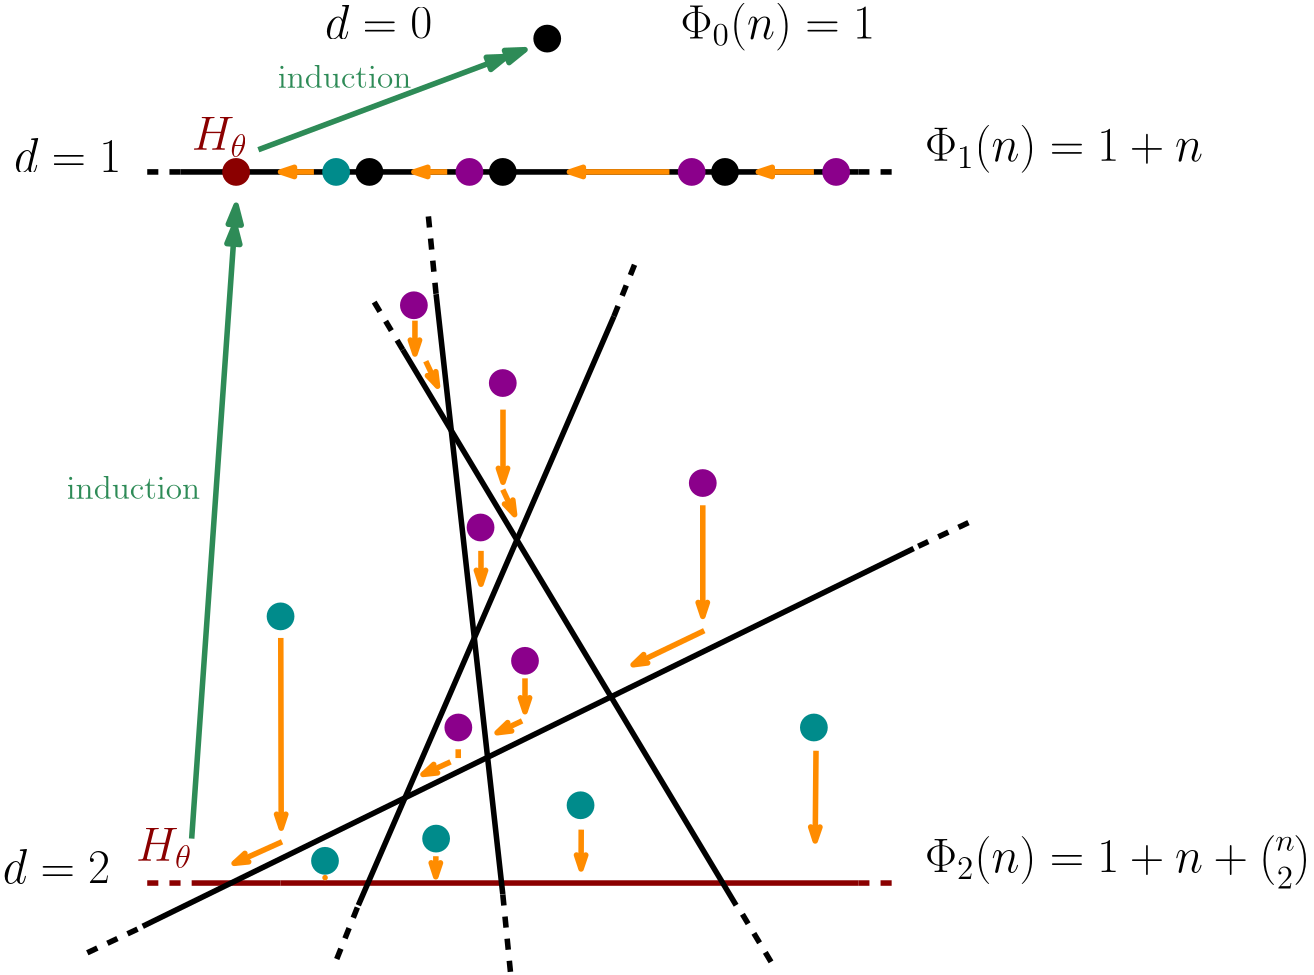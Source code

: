 <?xml version="1.0"?>
<!DOCTYPE ipe SYSTEM "ipe.dtd">
<ipe version="70005" creator="Ipe 7.1.4">
<info created="D:20150201202019" modified="D:20150525191311"/>
<ipestyle name="basic">
<symbol name="arrow/arc(spx)">
<path stroke="sym-stroke" fill="sym-stroke" pen="sym-pen">
0 0 m
-1 0.333 l
-1 -0.333 l
h
</path>
</symbol>
<symbol name="arrow/farc(spx)">
<path stroke="sym-stroke" fill="white" pen="sym-pen">
0 0 m
-1 0.333 l
-1 -0.333 l
h
</path>
</symbol>
<symbol name="mark/circle(sx)" transformations="translations">
<path fill="sym-stroke">
0.6 0 0 0.6 0 0 e
0.4 0 0 0.4 0 0 e
</path>
</symbol>
<symbol name="mark/disk(sx)" transformations="translations">
<path fill="sym-stroke">
0.6 0 0 0.6 0 0 e
</path>
</symbol>
<symbol name="mark/fdisk(sfx)" transformations="translations">
<group>
<path fill="sym-fill">
0.5 0 0 0.5 0 0 e
</path>
<path fill="sym-stroke" fillrule="eofill">
0.6 0 0 0.6 0 0 e
0.4 0 0 0.4 0 0 e
</path>
</group>
</symbol>
<symbol name="mark/box(sx)" transformations="translations">
<path fill="sym-stroke" fillrule="eofill">
-0.6 -0.6 m
0.6 -0.6 l
0.6 0.6 l
-0.6 0.6 l
h
-0.4 -0.4 m
0.4 -0.4 l
0.4 0.4 l
-0.4 0.4 l
h
</path>
</symbol>
<symbol name="mark/square(sx)" transformations="translations">
<path fill="sym-stroke">
-0.6 -0.6 m
0.6 -0.6 l
0.6 0.6 l
-0.6 0.6 l
h
</path>
</symbol>
<symbol name="mark/fsquare(sfx)" transformations="translations">
<group>
<path fill="sym-fill">
-0.5 -0.5 m
0.5 -0.5 l
0.5 0.5 l
-0.5 0.5 l
h
</path>
<path fill="sym-stroke" fillrule="eofill">
-0.6 -0.6 m
0.6 -0.6 l
0.6 0.6 l
-0.6 0.6 l
h
-0.4 -0.4 m
0.4 -0.4 l
0.4 0.4 l
-0.4 0.4 l
h
</path>
</group>
</symbol>
<symbol name="mark/cross(sx)" transformations="translations">
<group>
<path fill="sym-stroke">
-0.43 -0.57 m
0.57 0.43 l
0.43 0.57 l
-0.57 -0.43 l
h
</path>
<path fill="sym-stroke">
-0.43 0.57 m
0.57 -0.43 l
0.43 -0.57 l
-0.57 0.43 l
h
</path>
</group>
</symbol>
<symbol name="arrow/fnormal(spx)">
<path stroke="sym-stroke" fill="white" pen="sym-pen">
0 0 m
-1 0.333 l
-1 -0.333 l
h
</path>
</symbol>
<symbol name="arrow/pointed(spx)">
<path stroke="sym-stroke" fill="sym-stroke" pen="sym-pen">
0 0 m
-1 0.333 l
-0.8 0 l
-1 -0.333 l
h
</path>
</symbol>
<symbol name="arrow/fpointed(spx)">
<path stroke="sym-stroke" fill="white" pen="sym-pen">
0 0 m
-1 0.333 l
-0.8 0 l
-1 -0.333 l
h
</path>
</symbol>
<symbol name="arrow/linear(spx)">
<path stroke="sym-stroke" pen="sym-pen">
-1 0.333 m
0 0 l
-1 -0.333 l
</path>
</symbol>
<symbol name="arrow/fdouble(spx)">
<path stroke="sym-stroke" fill="white" pen="sym-pen">
0 0 m
-1 0.333 l
-1 -0.333 l
h
-1 0 m
-2 0.333 l
-2 -0.333 l
h
</path>
</symbol>
<symbol name="arrow/double(spx)">
<path stroke="sym-stroke" fill="sym-stroke" pen="sym-pen">
0 0 m
-1 0.333 l
-1 -0.333 l
h
-1 0 m
-2 0.333 l
-2 -0.333 l
h
</path>
</symbol>
<pen name="heavier" value="0.8"/>
<pen name="fat" value="1.2"/>
<pen name="ultrafat" value="2"/>
<symbolsize name="large" value="5"/>
<symbolsize name="small" value="2"/>
<symbolsize name="tiny" value="1.1"/>
<arrowsize name="large" value="10"/>
<arrowsize name="small" value="5"/>
<arrowsize name="tiny" value="3"/>
<color name="red" value="1 0 0"/>
<color name="green" value="0 1 0"/>
<color name="blue" value="0 0 1"/>
<color name="yellow" value="1 1 0"/>
<color name="orange" value="1 0.647 0"/>
<color name="gold" value="1 0.843 0"/>
<color name="purple" value="0.627 0.125 0.941"/>
<color name="gray" value="0.745"/>
<color name="brown" value="0.647 0.165 0.165"/>
<color name="navy" value="0 0 0.502"/>
<color name="pink" value="1 0.753 0.796"/>
<color name="seagreen" value="0.18 0.545 0.341"/>
<color name="turquoise" value="0.251 0.878 0.816"/>
<color name="violet" value="0.933 0.51 0.933"/>
<color name="darkblue" value="0 0 0.545"/>
<color name="darkcyan" value="0 0.545 0.545"/>
<color name="darkgray" value="0.663"/>
<color name="darkgreen" value="0 0.392 0"/>
<color name="darkmagenta" value="0.545 0 0.545"/>
<color name="darkorange" value="1 0.549 0"/>
<color name="darkred" value="0.545 0 0"/>
<color name="lightblue" value="0.678 0.847 0.902"/>
<color name="lightcyan" value="0.878 1 1"/>
<color name="lightgray" value="0.827"/>
<color name="lightgreen" value="0.565 0.933 0.565"/>
<color name="lightyellow" value="1 1 0.878"/>
<dashstyle name="dashed" value="[4] 0"/>
<dashstyle name="dotted" value="[1 3] 0"/>
<dashstyle name="dash dotted" value="[4 2 1 2] 0"/>
<dashstyle name="dash dot dotted" value="[4 2 1 2 1 2] 0"/>
<textsize name="large" value="\large"/>
<textsize name="Large" value="\Large"/>
<textsize name="LARGE" value="\LARGE"/>
<textsize name="huge" value="\huge"/>
<textsize name="Huge" value="\Huge"/>
<textsize name="small" value="\small"/>
<textsize name="footnote" value="\footnotesize"/>
<textsize name="tiny" value="\tiny"/>
<textstyle name="center" begin="\begin{center}" end="\end{center}"/>
<textstyle name="itemize" begin="\begin{itemize}" end="\end{itemize}"/>
<textstyle name="item" begin="\begin{itemize}\item{}" end="\end{itemize}"/>
<gridsize name="4 pts" value="4"/>
<gridsize name="8 pts (~3 mm)" value="8"/>
<gridsize name="16 pts (~6 mm)" value="16"/>
<gridsize name="32 pts (~12 mm)" value="32"/>
<gridsize name="10 pts (~3.5 mm)" value="10"/>
<gridsize name="20 pts (~7 mm)" value="20"/>
<gridsize name="14 pts (~5 mm)" value="14"/>
<gridsize name="28 pts (~10 mm)" value="28"/>
<gridsize name="56 pts (~20 mm)" value="56"/>
<anglesize name="90 deg" value="90"/>
<anglesize name="60 deg" value="60"/>
<anglesize name="45 deg" value="45"/>
<anglesize name="30 deg" value="30"/>
<anglesize name="22.5 deg" value="22.5"/>
<tiling name="falling" angle="-60" step="4" width="1"/>
<tiling name="rising" angle="30" step="4" width="1"/>
</ipestyle>
<page>
<layer name="alpha"/>
<view layers="alpha" active="alpha"/>
<text layer="alpha" matrix="1 0 0 1 88 4" transformations="translations" pos="104 748" stroke="black" type="label" width="38.611" height="11.955" depth="0" valign="baseline" size="LARGE">$d = 0$</text>
<text matrix="1 0 0 1 -44 -4" transformations="translations" pos="364 756" stroke="black" type="label" width="69.951" height="12.896" depth="4.29" valign="baseline" size="LARGE">$\Phi_0(n) = 1$</text>
<path matrix="1.07692 0 0 1 -29.5385 16" stroke="black" fill="darkred" pen="ultrafat">
176 688 m
384 688 l
</path>
<path matrix="1 0 0 1 0 -8" stroke="black" fill="black" pen="ultrafat">
4 0 0 4 272 760 e
</path>
<path matrix="1 0 0 1 -64 -56" stroke="black" fill="black" pen="ultrafat">
4 0 0 4 272 760 e
</path>
<path matrix="1 0 0 1 -16 -56" stroke="black" fill="black" pen="ultrafat">
4 0 0 4 272 760 e
</path>
<path matrix="1 0 0 1 64 -56" stroke="black" fill="black" pen="ultrafat">
4 0 0 4 272 760 e
</path>
<text matrix="1 0 0 1 -24 -44" transformations="translations" pos="104 748" stroke="black" type="label" width="38.611" height="11.955" depth="0" valign="baseline" size="LARGE">$d = 1$</text>
<text matrix="1 0 0 1 44 -48" transformations="translations" pos="364 756" stroke="black" type="label" width="100.057" height="12.896" depth="4.29" valign="baseline" size="LARGE">$\Phi_1(n) = 1 + n$</text>
<path matrix="1 0 0 1 0 -240" stroke="darkred" fill="darkred" pen="ultrafat">
176 688 m
384 688 l
</path>
<path matrix="1 0 0 1 0 -240" stroke="darkred" fill="darkred" pen="ultrafat">
176 688 m
144 688 l
</path>
<text matrix="1 0 0 1 -28 -300" transformations="translations" pos="104 748" stroke="black" type="label" width="38.611" height="11.955" depth="0" valign="baseline" size="LARGE">$d = 2$</text>
<text matrix="1 0 0 1 44 -304" transformations="translations" pos="364 756" stroke="black" type="label" width="138.988" height="13.267" depth="5.94" valign="baseline" size="LARGE">$\Phi_2(n) = 1 + n + {n \choose 2}$</text>
<path matrix="0.806387 -0.0358213 0.0359008 0.804599 -34.5059 13.9026" stroke="black" fill="black" pen="ultrafat">
176 528 m
512 712 l
</path>
<path matrix="1 0 0 0.981481 -4 -78.2222" stroke="black" fill="black" pen="ultrafat">
208 528 m
300 744 l
</path>
<path matrix="1 0 0 1 0 -84" stroke="black" fill="black" pen="ultrafat">
256 528 m
232 744 l
</path>
<path matrix="1 0 0 1 4 -88" stroke="black" fill="black" pen="ultrafat">
336 528 m
216 728 l
</path>
<path matrix="1 0 0 1 0 -48" stroke="darkcyan" fill="darkcyan" pen="ultrafat">
4 0 0 4 176 592 e
</path>
<path matrix="1 0 0 1 0 -48" stroke="darkmagenta" fill="darkmagenta" pen="ultrafat">
4 0 0 4 248 624 e
</path>
<path matrix="1 0 0 1 0 -48" stroke="darkmagenta" fill="darkmagenta" pen="ultrafat">
4 0 0 4 264 576 e
</path>
<path matrix="1 0 0 1 0 -44" stroke="darkmagenta" fill="darkmagenta" pen="ultrafat">
4 0 0 4 240 548 e
</path>
<path matrix="1 0 0 1 0 -48" stroke="darkmagenta" fill="darkmagenta" pen="ultrafat">
4 0 0 4 256 676 e
</path>
<path matrix="1 0 0 1 0 -48" stroke="darkmagenta" fill="darkmagenta" pen="ultrafat">
4 0 0 4 328 640 e
</path>
<path matrix="1 0 0 1 0 -48" stroke="darkmagenta" fill="darkmagenta" pen="ultrafat">
4 0 0 4 224 704 e
</path>
<path matrix="1 0 0 1 16 -136" stroke="darkcyan" fill="darkcyan" pen="ultrafat">
4 0 0 4 176 592 e
</path>
<path matrix="1 0 0 1 56 -128" stroke="darkcyan" fill="darkcyan" pen="ultrafat">
4 0 0 4 176 592 e
</path>
<path matrix="1 0 0 1 108 -116" stroke="darkcyan" fill="darkcyan" pen="ultrafat">
4 0 0 4 176 592 e
</path>
<path matrix="1 0 0 1 192 -88" stroke="darkcyan" fill="darkcyan" pen="ultrafat">
4 0 0 4 176 592 e
</path>
<path stroke="black" fill="black" dash="dashed" pen="ultrafat">
220 640 m
208 660 l
</path>
<path stroke="black" fill="black" dash="dashed" pen="ultrafat">
296 652 m
304 672 l
</path>
<path matrix="0.999049 -0.043611 0.043611 0.999049 -28.5889 10.8672" stroke="black" fill="black" dash="dashed" pen="ultrafat">
232 660 m
228 688 l
</path>
<path matrix="1 0 0 1 -99.7714 -231.356" stroke="black" fill="black" dash="dashed" pen="ultrafat">
296 652 m
304 672 l
</path>
<path matrix="0.731576 -0.68176 0.68176 0.731576 -554.631 147.714" stroke="black" fill="black" dash="dashed" pen="ultrafat">
296 652 m
304 672 l
</path>
<path matrix="1 0 0 1 132.565 -220.378" stroke="black" fill="black" dash="dashed" pen="ultrafat">
220 640 m
208 660 l
</path>
<path stroke="darkred" fill="darkred" dash="dashed" pen="ultrafat">
128 448 m
144 448 l
</path>
<path stroke="darkred" fill="darkred" dash="dashed" pen="ultrafat">
384 448 m
400 448 l
</path>
<path matrix="1 0 0 1 0 256" stroke="black" fill="darkred" dash="dashed" pen="ultrafat">
128 448 m
144 448 l
</path>
<path matrix="1 0 0 1 0 256" stroke="black" fill="black" dash="dashed" pen="ultrafat">
384 448 m
400 448 l
</path>
<path stroke="black" fill="black" pen="ultrafat">
140 704 m
160 704 l
</path>
<path matrix="0.731576 -0.68176 0.68176 0.731576 -255.495 294.043" stroke="black" fill="black" dash="dashed" pen="ultrafat">
296 652 m
304 672 l
</path>
<path matrix="0.999049 -0.043611 0.043611 0.999049 -1.8085 -233.22" stroke="black" fill="black" dash="dashed" pen="ultrafat">
232 660 m
228 688 l
</path>
<path matrix="0.992872 0.119187 -0.119187 0.992872 69.1843 -16.445" stroke="darkorange" fill="black" pen="ultrafat" arrow="pointed/small">
172 536 m
164 468 l
</path>
<path matrix="-2.46675 0.0561979 0.294502 0.470712 635.19 233.656" stroke="darkorange" fill="black" pen="ultrafat" arrow="pointed/small">
172 536 m
164 468 l
</path>
<path matrix="-0.457589 0.0244997 0.0546309 0.205209 333.662 353.023" stroke="darkorange" fill="black" pen="ultrafat" arrow="pointed/small">
172 536 m
164 468 l
</path>
<path matrix="-0.284666 0.0127948 0.0339859 0.107169 262.654 398.011" stroke="darkorange" fill="black" pen="ultrafat" arrow="pointed/small">
172 536 m
164 468 l
</path>
<path matrix="1 0 0 1 -0.279401 0.266772" stroke="darkorange" fill="black" pen="ultrafat" cap="1">
192.302 449.682 m
192.302 449.682 l
</path>
<path matrix="0.135919 -0.251222 0.237808 0.143585 25.6931 429.108" stroke="darkorange" fill="black" pen="ultrafat" arrow="pointed/small">
172 536 m
164 468 l
</path>
<path stroke="darkorange" fill="black" pen="ultrafat" arrow="pointed/small">
328 584 m
328 544 l
</path>
<path matrix="0.201675 -0.39772 0.352856 0.227316 104.717 485.426" stroke="darkorange" fill="black" pen="ultrafat" arrow="pointed/small">
172 536 m
164 468 l
</path>
<path matrix="0.0708939 -0.138245 0.124038 0.0790134 184.281 487.809" stroke="darkorange" fill="black" pen="ultrafat" arrow="pointed/small">
172 536 m
164 468 l
</path>
<path matrix="0.0780769 -0.146499 0.136606 0.0837312 150.542 471.945" stroke="darkorange" fill="black" pen="ultrafat" arrow="pointed/small">
172 536 m
164 468 l
</path>
<path matrix="1 0 0 0.3 -64 346.489" stroke="darkorange" fill="black" pen="ultrafat" arrow="pointed/small">
328 584 m
328 544 l
</path>
<path stroke="darkorange" fill="black" pen="ultrafat">
239.965 496.151 m
239.965 492.995 l
</path>
<path matrix="1 0 0 0.3 -79.8482 392.383" stroke="darkorange" fill="black" pen="ultrafat" arrow="pointed/small">
328 584 m
328 544 l
</path>
<path matrix="0.425286 0 0 0.653307 116.582 236.898" stroke="darkorange" fill="black" pen="ultrafat" arrow="pointed/small">
328 584 m
328 544 l
</path>
<path matrix="1 0 0 0.3 -103.62 475.256" stroke="darkorange" fill="black" pen="ultrafat" arrow="pointed/small">
328 584 m
328 544 l
</path>
<path matrix="0.138402 0.0705867 -0.0787377 0.124213 274.403 510.926" stroke="darkorange" fill="black" pen="ultrafat" arrow="pointed/small">
172 536 m
164 468 l
</path>
<path matrix="0.138402 0.0705867 -0.0787377 0.124213 246.669 557.15" stroke="darkorange" fill="black" pen="ultrafat" arrow="pointed/small">
172 536 m
164 468 l
</path>
<path stroke="seagreen" fill="seagreen" pen="ultrafat" rarrow="double/normal">
264 748 m
168 712 l
</path>
<path stroke="seagreen" fill="seagreen" pen="ultrafat" rarrow="double/normal">
160 692 m
144 464 l
</path>
<text matrix="-0.97605 0.217546 -0.217546 -0.97605 301.921 1147.6" transformations="translations" pos="76 592" stroke="seagreen" type="label" width="48.125" height="8.302" depth="0" valign="baseline" size="large">induction</text>
<text matrix="-0.97605 0.217546 -0.217546 -0.97605 377.921 1295.6" transformations="translations" pos="76 592" stroke="seagreen" type="label" width="48.125" height="8.302" depth="0" valign="baseline" size="large">induction</text>
<text matrix="1 0 0 1 -8 -4" transformations="translations" pos="152 716" stroke="darkred" type="label" width="20.245" height="11.766" depth="2.58" valign="baseline" size="LARGE">$H_{\theta}$</text>
<path matrix="1 0 0 1 -16 16" stroke="darkred" fill="darkred" pen="ultrafat">
4 0 0 4 176 688 e
</path>
<text matrix="1 0 0 1 -28 -260" transformations="translations" pos="152 716" stroke="darkred" type="label" width="20.245" height="11.766" depth="2.58" valign="baseline" size="LARGE">$H_{\theta}$</text>
<path matrix="1 0 0 1 20 112" stroke="darkcyan" fill="darkcyan" pen="ultrafat">
4 0 0 4 176 592 e
</path>
<path matrix="1 0 0 1 20 0" stroke="darkmagenta" fill="darkmagenta" pen="ultrafat">
4 0 0 4 224 704 e
</path>
<path matrix="1 0 0 1 100 0" stroke="darkmagenta" fill="darkmagenta" pen="ultrafat">
4 0 0 4 224 704 e
</path>
<path stroke="darkorange" fill="darkorange" pen="ultrafat" arrow="normal/small">
188 704 m
176 704 l
</path>
<path matrix="1 0 0 1 48 0" stroke="darkorange" fill="darkorange" pen="ultrafat" arrow="normal/small">
188 704 m
176 704 l
</path>
<path matrix="3 0 0 1 -248 0" stroke="darkorange" fill="darkorange" pen="ultrafat" arrow="normal/small">
188 704 m
176 704 l
</path>
<path matrix="1 0 0 1 152 0" stroke="darkmagenta" fill="darkmagenta" pen="ultrafat">
4 0 0 4 224 704 e
</path>
<path matrix="1.66667 0 0 1 54.6667 0" stroke="darkorange" fill="darkorange" pen="ultrafat" arrow="normal/small">
188 704 m
176 704 l
</path>
</page>
</ipe>
